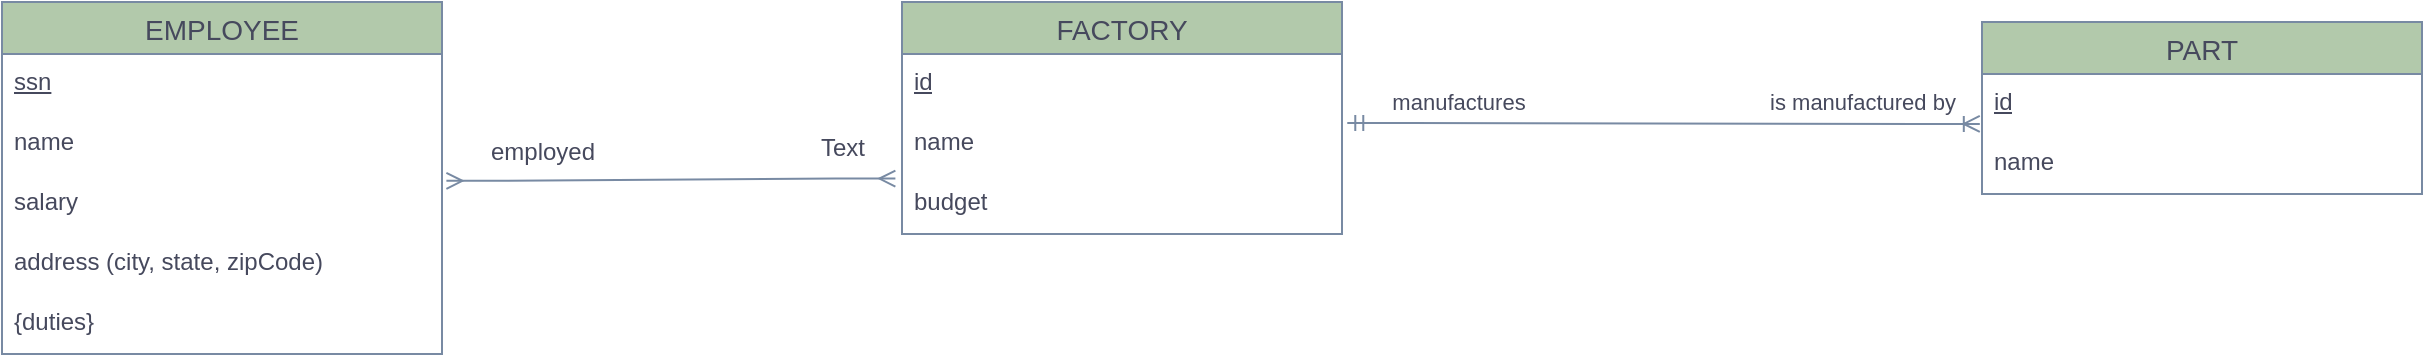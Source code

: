 <mxfile version="22.0.4" type="device">
  <diagram name="Sayfa -1" id="Ibxn6HUAaaxT9fpgubsv">
    <mxGraphModel dx="1706" dy="401" grid="1" gridSize="10" guides="1" tooltips="1" connect="1" arrows="1" fold="1" page="1" pageScale="1" pageWidth="827" pageHeight="1169" math="0" shadow="0">
      <root>
        <mxCell id="0" />
        <mxCell id="1" parent="0" />
        <mxCell id="upT5QpoLF5Vd8l0tqeMN-1" value="EMPLOYEE" style="swimlane;fontStyle=0;childLayout=stackLayout;horizontal=1;startSize=26;horizontalStack=0;resizeParent=1;resizeParentMax=0;resizeLast=0;collapsible=1;marginBottom=0;align=center;fontSize=14;labelBackgroundColor=none;fillColor=#B2C9AB;strokeColor=#788AA3;fontColor=#46495D;" vertex="1" parent="1">
          <mxGeometry x="-270" y="80" width="220" height="176" as="geometry" />
        </mxCell>
        <mxCell id="upT5QpoLF5Vd8l0tqeMN-2" value="&lt;u&gt;ssn&lt;/u&gt;" style="text;strokeColor=none;fillColor=none;spacingLeft=4;spacingRight=4;overflow=hidden;rotatable=0;points=[[0,0.5],[1,0.5]];portConstraint=eastwest;fontSize=12;whiteSpace=wrap;html=1;labelBackgroundColor=none;fontColor=#46495D;" vertex="1" parent="upT5QpoLF5Vd8l0tqeMN-1">
          <mxGeometry y="26" width="220" height="30" as="geometry" />
        </mxCell>
        <mxCell id="upT5QpoLF5Vd8l0tqeMN-3" value="name" style="text;strokeColor=none;fillColor=none;spacingLeft=4;spacingRight=4;overflow=hidden;rotatable=0;points=[[0,0.5],[1,0.5]];portConstraint=eastwest;fontSize=12;whiteSpace=wrap;html=1;labelBackgroundColor=none;fontColor=#46495D;" vertex="1" parent="upT5QpoLF5Vd8l0tqeMN-1">
          <mxGeometry y="56" width="220" height="30" as="geometry" />
        </mxCell>
        <mxCell id="upT5QpoLF5Vd8l0tqeMN-4" value="salary" style="text;strokeColor=none;fillColor=none;spacingLeft=4;spacingRight=4;overflow=hidden;rotatable=0;points=[[0,0.5],[1,0.5]];portConstraint=eastwest;fontSize=12;whiteSpace=wrap;html=1;labelBackgroundColor=none;fontColor=#46495D;" vertex="1" parent="upT5QpoLF5Vd8l0tqeMN-1">
          <mxGeometry y="86" width="220" height="30" as="geometry" />
        </mxCell>
        <mxCell id="upT5QpoLF5Vd8l0tqeMN-5" value="address (city, state, zipCode)" style="text;strokeColor=none;fillColor=none;spacingLeft=4;spacingRight=4;overflow=hidden;rotatable=0;points=[[0,0.5],[1,0.5]];portConstraint=eastwest;fontSize=12;whiteSpace=wrap;html=1;labelBackgroundColor=none;fontColor=#46495D;" vertex="1" parent="upT5QpoLF5Vd8l0tqeMN-1">
          <mxGeometry y="116" width="220" height="30" as="geometry" />
        </mxCell>
        <mxCell id="upT5QpoLF5Vd8l0tqeMN-6" value="{duties}" style="text;strokeColor=none;fillColor=none;spacingLeft=4;spacingRight=4;overflow=hidden;rotatable=0;points=[[0,0.5],[1,0.5]];portConstraint=eastwest;fontSize=12;whiteSpace=wrap;html=1;labelBackgroundColor=none;fontColor=#46495D;" vertex="1" parent="upT5QpoLF5Vd8l0tqeMN-1">
          <mxGeometry y="146" width="220" height="30" as="geometry" />
        </mxCell>
        <mxCell id="upT5QpoLF5Vd8l0tqeMN-8" value="FACTORY" style="swimlane;fontStyle=0;childLayout=stackLayout;horizontal=1;startSize=26;horizontalStack=0;resizeParent=1;resizeParentMax=0;resizeLast=0;collapsible=1;marginBottom=0;align=center;fontSize=14;labelBackgroundColor=none;fillColor=#B2C9AB;strokeColor=#788AA3;fontColor=#46495D;" vertex="1" parent="1">
          <mxGeometry x="180" y="80" width="220" height="116" as="geometry" />
        </mxCell>
        <mxCell id="upT5QpoLF5Vd8l0tqeMN-9" value="&lt;u&gt;id&lt;/u&gt;" style="text;strokeColor=none;fillColor=none;spacingLeft=4;spacingRight=4;overflow=hidden;rotatable=0;points=[[0,0.5],[1,0.5]];portConstraint=eastwest;fontSize=12;whiteSpace=wrap;html=1;labelBackgroundColor=none;fontColor=#46495D;" vertex="1" parent="upT5QpoLF5Vd8l0tqeMN-8">
          <mxGeometry y="26" width="220" height="30" as="geometry" />
        </mxCell>
        <mxCell id="upT5QpoLF5Vd8l0tqeMN-10" value="name" style="text;strokeColor=none;fillColor=none;spacingLeft=4;spacingRight=4;overflow=hidden;rotatable=0;points=[[0,0.5],[1,0.5]];portConstraint=eastwest;fontSize=12;whiteSpace=wrap;html=1;labelBackgroundColor=none;fontColor=#46495D;" vertex="1" parent="upT5QpoLF5Vd8l0tqeMN-8">
          <mxGeometry y="56" width="220" height="30" as="geometry" />
        </mxCell>
        <mxCell id="upT5QpoLF5Vd8l0tqeMN-11" value="budget" style="text;strokeColor=none;fillColor=none;spacingLeft=4;spacingRight=4;overflow=hidden;rotatable=0;points=[[0,0.5],[1,0.5]];portConstraint=eastwest;fontSize=12;whiteSpace=wrap;html=1;labelBackgroundColor=none;fontColor=#46495D;" vertex="1" parent="upT5QpoLF5Vd8l0tqeMN-8">
          <mxGeometry y="86" width="220" height="30" as="geometry" />
        </mxCell>
        <mxCell id="upT5QpoLF5Vd8l0tqeMN-14" value="PART" style="swimlane;fontStyle=0;childLayout=stackLayout;horizontal=1;startSize=26;horizontalStack=0;resizeParent=1;resizeParentMax=0;resizeLast=0;collapsible=1;marginBottom=0;align=center;fontSize=14;labelBackgroundColor=none;fillColor=#B2C9AB;strokeColor=#788AA3;fontColor=#46495D;" vertex="1" parent="1">
          <mxGeometry x="720" y="90" width="220" height="86" as="geometry" />
        </mxCell>
        <mxCell id="upT5QpoLF5Vd8l0tqeMN-15" value="&lt;u&gt;id&lt;/u&gt;" style="text;strokeColor=none;fillColor=none;spacingLeft=4;spacingRight=4;overflow=hidden;rotatable=0;points=[[0,0.5],[1,0.5]];portConstraint=eastwest;fontSize=12;whiteSpace=wrap;html=1;labelBackgroundColor=none;fontColor=#46495D;" vertex="1" parent="upT5QpoLF5Vd8l0tqeMN-14">
          <mxGeometry y="26" width="220" height="30" as="geometry" />
        </mxCell>
        <mxCell id="upT5QpoLF5Vd8l0tqeMN-16" value="name" style="text;strokeColor=none;fillColor=none;spacingLeft=4;spacingRight=4;overflow=hidden;rotatable=0;points=[[0,0.5],[1,0.5]];portConstraint=eastwest;fontSize=12;whiteSpace=wrap;html=1;labelBackgroundColor=none;fontColor=#46495D;" vertex="1" parent="upT5QpoLF5Vd8l0tqeMN-14">
          <mxGeometry y="56" width="220" height="30" as="geometry" />
        </mxCell>
        <mxCell id="upT5QpoLF5Vd8l0tqeMN-25" value="" style="edgeStyle=entityRelationEdgeStyle;fontSize=12;html=1;endArrow=ERoneToMany;startArrow=ERmandOne;rounded=0;entryX=-0.005;entryY=0.833;entryDx=0;entryDy=0;entryPerimeter=0;exitX=1.012;exitY=0.151;exitDx=0;exitDy=0;exitPerimeter=0;labelBackgroundColor=none;strokeColor=#788AA3;fontColor=default;" edge="1" parent="1" source="upT5QpoLF5Vd8l0tqeMN-10" target="upT5QpoLF5Vd8l0tqeMN-15">
          <mxGeometry width="100" height="100" relative="1" as="geometry">
            <mxPoint x="450" y="190" as="sourcePoint" />
            <mxPoint x="550" y="90" as="targetPoint" />
          </mxGeometry>
        </mxCell>
        <mxCell id="upT5QpoLF5Vd8l0tqeMN-26" value="is manufactured by" style="edgeLabel;html=1;align=center;verticalAlign=middle;resizable=0;points=[];labelBackgroundColor=none;fontColor=#46495D;" vertex="1" connectable="0" parent="upT5QpoLF5Vd8l0tqeMN-25">
          <mxGeometry x="0.683" y="1" relative="1" as="geometry">
            <mxPoint x="-9" y="-10" as="offset" />
          </mxGeometry>
        </mxCell>
        <mxCell id="upT5QpoLF5Vd8l0tqeMN-27" value="manufactures" style="edgeLabel;html=1;align=center;verticalAlign=middle;resizable=0;points=[];labelBackgroundColor=none;fontColor=#46495D;" vertex="1" connectable="0" parent="upT5QpoLF5Vd8l0tqeMN-25">
          <mxGeometry x="-0.65" y="-1" relative="1" as="geometry">
            <mxPoint y="-12" as="offset" />
          </mxGeometry>
        </mxCell>
        <mxCell id="upT5QpoLF5Vd8l0tqeMN-28" value="" style="edgeStyle=entityRelationEdgeStyle;fontSize=12;html=1;endArrow=ERmany;startArrow=ERmany;rounded=0;exitX=1.01;exitY=0.113;exitDx=0;exitDy=0;exitPerimeter=0;entryX=-0.015;entryY=0.076;entryDx=0;entryDy=0;entryPerimeter=0;labelBackgroundColor=none;strokeColor=#788AA3;fontColor=default;" edge="1" parent="1" source="upT5QpoLF5Vd8l0tqeMN-4" target="upT5QpoLF5Vd8l0tqeMN-11">
          <mxGeometry width="100" height="100" relative="1" as="geometry">
            <mxPoint x="20" y="180" as="sourcePoint" />
            <mxPoint x="120" y="80" as="targetPoint" />
          </mxGeometry>
        </mxCell>
        <mxCell id="upT5QpoLF5Vd8l0tqeMN-29" value="employed" style="text;html=1;align=center;verticalAlign=middle;resizable=0;points=[];autosize=1;strokeColor=none;fillColor=none;labelBackgroundColor=none;fontColor=#46495D;" vertex="1" parent="1">
          <mxGeometry x="-40" y="140" width="80" height="30" as="geometry" />
        </mxCell>
        <mxCell id="upT5QpoLF5Vd8l0tqeMN-30" value="Text" style="text;html=1;align=center;verticalAlign=middle;resizable=0;points=[];autosize=1;strokeColor=none;fillColor=none;labelBackgroundColor=none;fontColor=#46495D;" vertex="1" parent="1">
          <mxGeometry x="125" y="138" width="50" height="30" as="geometry" />
        </mxCell>
      </root>
    </mxGraphModel>
  </diagram>
</mxfile>
